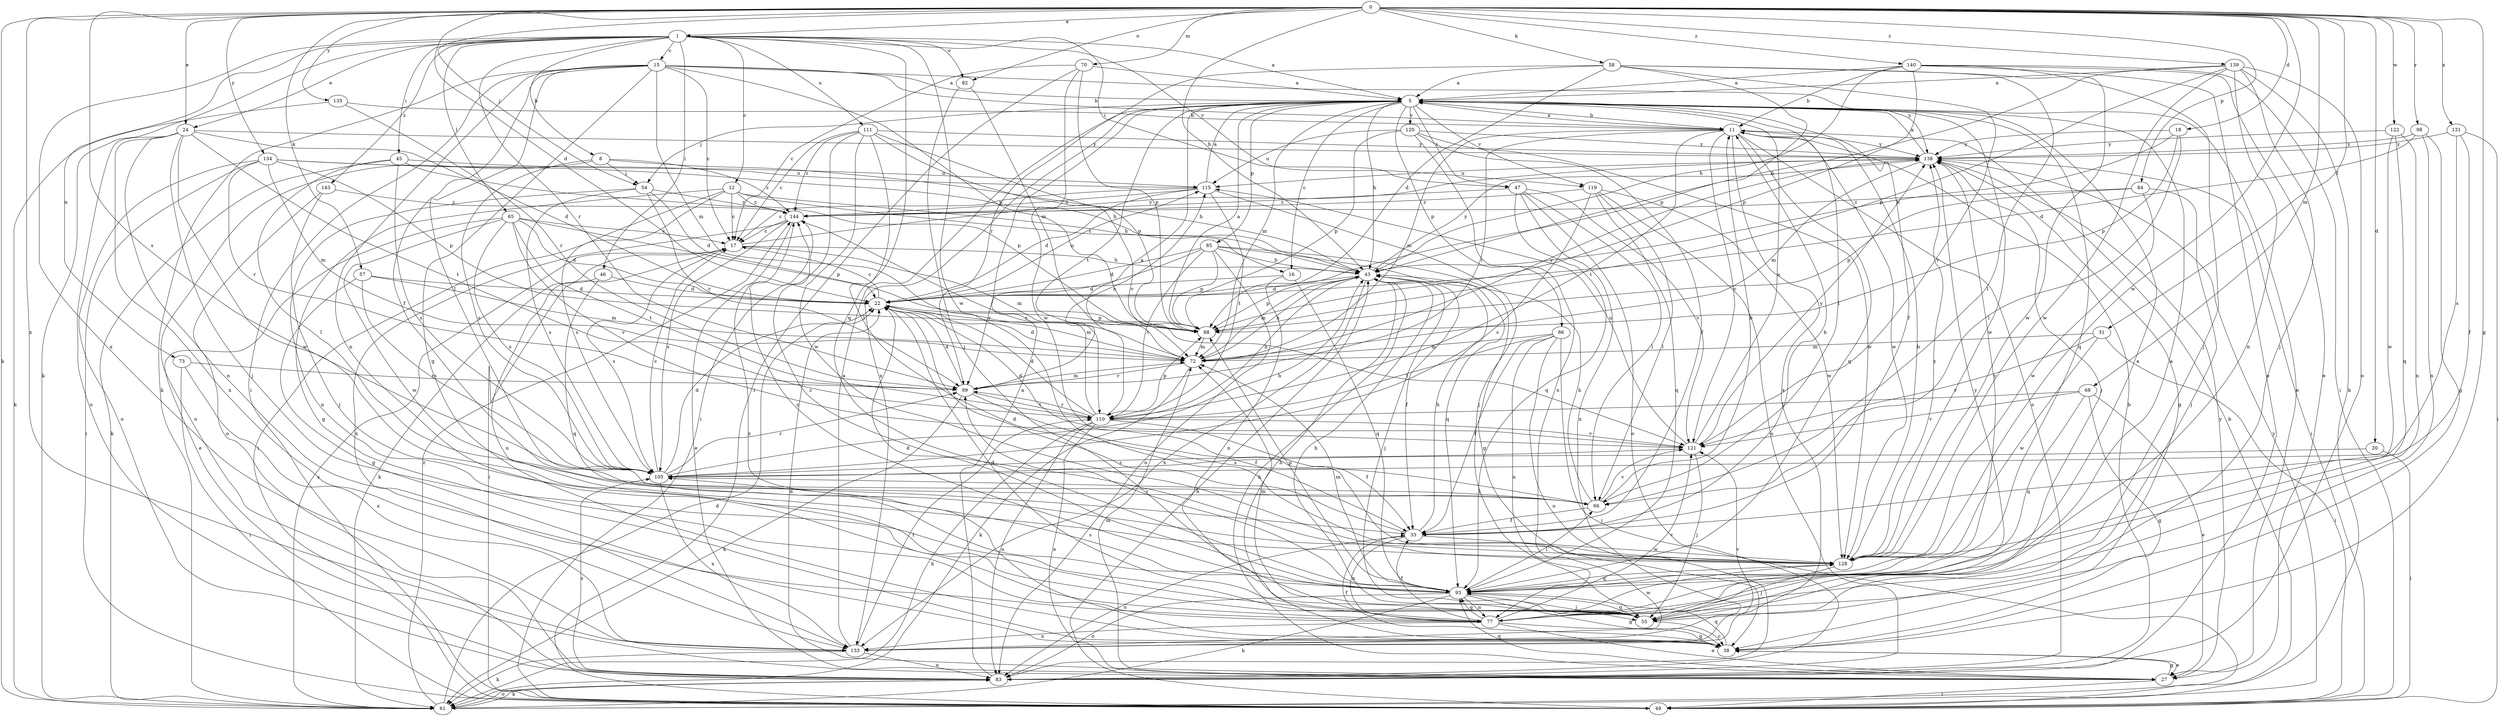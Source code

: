 strict digraph  {
0;
1;
5;
8;
11;
12;
15;
16;
17;
18;
20;
22;
24;
27;
31;
33;
38;
43;
45;
46;
47;
49;
54;
55;
57;
58;
61;
65;
66;
68;
70;
72;
73;
77;
82;
83;
84;
85;
86;
88;
93;
98;
99;
105;
110;
111;
115;
119;
120;
121;
122;
128;
131;
133;
134;
135;
138;
139;
140;
143;
144;
0 -> 1  [label=a];
0 -> 18  [label=d];
0 -> 20  [label=d];
0 -> 22  [label=d];
0 -> 24  [label=e];
0 -> 31  [label=f];
0 -> 38  [label=g];
0 -> 43  [label=h];
0 -> 54  [label=j];
0 -> 57  [label=k];
0 -> 58  [label=k];
0 -> 61  [label=k];
0 -> 68  [label=m];
0 -> 70  [label=m];
0 -> 82  [label=o];
0 -> 84  [label=p];
0 -> 98  [label=r];
0 -> 105  [label=s];
0 -> 122  [label=w];
0 -> 128  [label=w];
0 -> 131  [label=x];
0 -> 133  [label=x];
0 -> 134  [label=y];
0 -> 135  [label=y];
0 -> 139  [label=z];
0 -> 140  [label=z];
1 -> 5  [label=a];
1 -> 8  [label=b];
1 -> 12  [label=c];
1 -> 15  [label=c];
1 -> 24  [label=e];
1 -> 45  [label=i];
1 -> 46  [label=i];
1 -> 47  [label=i];
1 -> 61  [label=k];
1 -> 65  [label=l];
1 -> 73  [label=n];
1 -> 82  [label=o];
1 -> 93  [label=q];
1 -> 99  [label=r];
1 -> 111  [label=u];
1 -> 119  [label=v];
1 -> 128  [label=w];
1 -> 133  [label=x];
1 -> 143  [label=z];
5 -> 11  [label=b];
5 -> 16  [label=c];
5 -> 27  [label=e];
5 -> 33  [label=f];
5 -> 43  [label=h];
5 -> 47  [label=i];
5 -> 54  [label=j];
5 -> 66  [label=l];
5 -> 72  [label=m];
5 -> 85  [label=p];
5 -> 86  [label=p];
5 -> 93  [label=q];
5 -> 110  [label=t];
5 -> 119  [label=v];
5 -> 120  [label=v];
5 -> 128  [label=w];
5 -> 133  [label=x];
8 -> 43  [label=h];
8 -> 54  [label=j];
8 -> 83  [label=o];
8 -> 105  [label=s];
8 -> 144  [label=z];
11 -> 5  [label=a];
11 -> 72  [label=m];
11 -> 83  [label=o];
11 -> 93  [label=q];
11 -> 99  [label=r];
11 -> 110  [label=t];
11 -> 121  [label=v];
11 -> 128  [label=w];
11 -> 133  [label=x];
11 -> 138  [label=y];
12 -> 16  [label=c];
12 -> 17  [label=c];
12 -> 38  [label=g];
12 -> 43  [label=h];
12 -> 49  [label=i];
12 -> 105  [label=s];
12 -> 144  [label=z];
15 -> 5  [label=a];
15 -> 11  [label=b];
15 -> 17  [label=c];
15 -> 33  [label=f];
15 -> 38  [label=g];
15 -> 49  [label=i];
15 -> 61  [label=k];
15 -> 66  [label=l];
15 -> 72  [label=m];
15 -> 77  [label=n];
15 -> 88  [label=p];
15 -> 138  [label=y];
16 -> 22  [label=d];
16 -> 77  [label=n];
16 -> 93  [label=q];
17 -> 43  [label=h];
17 -> 49  [label=i];
17 -> 61  [label=k];
17 -> 72  [label=m];
17 -> 105  [label=s];
17 -> 138  [label=y];
18 -> 43  [label=h];
18 -> 66  [label=l];
18 -> 88  [label=p];
18 -> 138  [label=y];
20 -> 49  [label=i];
20 -> 105  [label=s];
22 -> 17  [label=c];
22 -> 72  [label=m];
22 -> 88  [label=p];
22 -> 115  [label=u];
24 -> 22  [label=d];
24 -> 55  [label=j];
24 -> 77  [label=n];
24 -> 83  [label=o];
24 -> 110  [label=t];
24 -> 128  [label=w];
24 -> 133  [label=x];
24 -> 138  [label=y];
27 -> 22  [label=d];
27 -> 38  [label=g];
27 -> 43  [label=h];
27 -> 49  [label=i];
27 -> 72  [label=m];
27 -> 93  [label=q];
27 -> 138  [label=y];
31 -> 49  [label=i];
31 -> 72  [label=m];
31 -> 121  [label=v];
31 -> 128  [label=w];
33 -> 11  [label=b];
33 -> 22  [label=d];
33 -> 43  [label=h];
33 -> 77  [label=n];
33 -> 83  [label=o];
33 -> 128  [label=w];
38 -> 27  [label=e];
38 -> 33  [label=f];
38 -> 43  [label=h];
38 -> 93  [label=q];
38 -> 144  [label=z];
43 -> 22  [label=d];
43 -> 33  [label=f];
43 -> 55  [label=j];
43 -> 72  [label=m];
43 -> 88  [label=p];
43 -> 133  [label=x];
43 -> 138  [label=y];
45 -> 61  [label=k];
45 -> 66  [label=l];
45 -> 88  [label=p];
45 -> 105  [label=s];
45 -> 115  [label=u];
46 -> 22  [label=d];
46 -> 77  [label=n];
46 -> 93  [label=q];
47 -> 66  [label=l];
47 -> 83  [label=o];
47 -> 93  [label=q];
47 -> 121  [label=v];
47 -> 133  [label=x];
47 -> 144  [label=z];
49 -> 43  [label=h];
49 -> 138  [label=y];
54 -> 22  [label=d];
54 -> 77  [label=n];
54 -> 99  [label=r];
54 -> 105  [label=s];
54 -> 144  [label=z];
55 -> 5  [label=a];
55 -> 22  [label=d];
55 -> 38  [label=c];
55 -> 43  [label=h];
55 -> 72  [label=m];
55 -> 93  [label=q];
57 -> 22  [label=d];
57 -> 38  [label=g];
57 -> 72  [label=m];
57 -> 105  [label=s];
58 -> 5  [label=a];
58 -> 22  [label=d];
58 -> 66  [label=l];
58 -> 88  [label=p];
58 -> 99  [label=r];
58 -> 121  [label=v];
58 -> 128  [label=w];
61 -> 11  [label=b];
61 -> 17  [label=c];
61 -> 22  [label=d];
61 -> 83  [label=o];
61 -> 144  [label=z];
65 -> 17  [label=c];
65 -> 22  [label=d];
65 -> 27  [label=e];
65 -> 88  [label=p];
65 -> 105  [label=s];
65 -> 110  [label=t];
65 -> 121  [label=v];
65 -> 128  [label=w];
66 -> 11  [label=b];
66 -> 33  [label=f];
66 -> 43  [label=h];
66 -> 121  [label=v];
68 -> 27  [label=e];
68 -> 38  [label=g];
68 -> 93  [label=q];
68 -> 110  [label=t];
68 -> 121  [label=v];
70 -> 5  [label=a];
70 -> 17  [label=c];
70 -> 49  [label=i];
70 -> 88  [label=p];
70 -> 128  [label=w];
72 -> 22  [label=d];
72 -> 43  [label=h];
72 -> 61  [label=k];
72 -> 99  [label=r];
72 -> 138  [label=y];
73 -> 49  [label=i];
73 -> 99  [label=r];
73 -> 133  [label=x];
77 -> 5  [label=a];
77 -> 27  [label=e];
77 -> 33  [label=f];
77 -> 38  [label=g];
77 -> 93  [label=q];
77 -> 121  [label=v];
77 -> 128  [label=w];
77 -> 133  [label=x];
77 -> 138  [label=y];
82 -> 55  [label=j];
82 -> 72  [label=m];
83 -> 5  [label=a];
83 -> 11  [label=b];
83 -> 61  [label=k];
83 -> 105  [label=s];
84 -> 55  [label=j];
84 -> 88  [label=p];
84 -> 128  [label=w];
84 -> 144  [label=z];
85 -> 22  [label=d];
85 -> 38  [label=g];
85 -> 43  [label=h];
85 -> 83  [label=o];
85 -> 88  [label=p];
85 -> 93  [label=q];
85 -> 99  [label=r];
85 -> 110  [label=t];
86 -> 33  [label=f];
86 -> 49  [label=i];
86 -> 72  [label=m];
86 -> 77  [label=n];
86 -> 83  [label=o];
86 -> 110  [label=t];
88 -> 5  [label=a];
88 -> 72  [label=m];
93 -> 22  [label=d];
93 -> 38  [label=g];
93 -> 55  [label=j];
93 -> 61  [label=k];
93 -> 66  [label=l];
93 -> 72  [label=m];
93 -> 77  [label=n];
93 -> 83  [label=o];
93 -> 88  [label=p];
93 -> 99  [label=r];
93 -> 105  [label=s];
93 -> 138  [label=y];
93 -> 144  [label=z];
98 -> 22  [label=d];
98 -> 38  [label=g];
98 -> 77  [label=n];
98 -> 138  [label=y];
99 -> 22  [label=d];
99 -> 33  [label=f];
99 -> 61  [label=k];
99 -> 72  [label=m];
99 -> 110  [label=t];
99 -> 115  [label=u];
105 -> 17  [label=c];
105 -> 22  [label=d];
105 -> 43  [label=h];
105 -> 66  [label=l];
105 -> 99  [label=r];
105 -> 133  [label=x];
110 -> 5  [label=a];
110 -> 22  [label=d];
110 -> 27  [label=e];
110 -> 33  [label=f];
110 -> 43  [label=h];
110 -> 61  [label=k];
110 -> 83  [label=o];
110 -> 88  [label=p];
110 -> 99  [label=r];
110 -> 121  [label=v];
110 -> 144  [label=z];
111 -> 17  [label=c];
111 -> 49  [label=i];
111 -> 66  [label=l];
111 -> 88  [label=p];
111 -> 121  [label=v];
111 -> 128  [label=w];
111 -> 138  [label=y];
111 -> 144  [label=z];
115 -> 5  [label=a];
115 -> 17  [label=c];
115 -> 22  [label=d];
115 -> 55  [label=j];
115 -> 110  [label=t];
115 -> 144  [label=z];
119 -> 66  [label=l];
119 -> 83  [label=o];
119 -> 93  [label=q];
119 -> 105  [label=s];
119 -> 128  [label=w];
119 -> 144  [label=z];
120 -> 33  [label=f];
120 -> 88  [label=p];
120 -> 115  [label=u];
120 -> 128  [label=w];
120 -> 133  [label=x];
120 -> 138  [label=y];
121 -> 5  [label=a];
121 -> 22  [label=d];
121 -> 55  [label=j];
121 -> 105  [label=s];
121 -> 115  [label=u];
121 -> 138  [label=y];
122 -> 77  [label=n];
122 -> 93  [label=q];
122 -> 128  [label=w];
122 -> 138  [label=y];
128 -> 11  [label=b];
128 -> 55  [label=j];
128 -> 93  [label=q];
128 -> 138  [label=y];
128 -> 144  [label=z];
131 -> 33  [label=f];
131 -> 49  [label=i];
131 -> 105  [label=s];
131 -> 138  [label=y];
133 -> 5  [label=a];
133 -> 61  [label=k];
133 -> 83  [label=o];
133 -> 110  [label=t];
133 -> 121  [label=v];
134 -> 43  [label=h];
134 -> 49  [label=i];
134 -> 72  [label=m];
134 -> 83  [label=o];
134 -> 88  [label=p];
134 -> 99  [label=r];
134 -> 115  [label=u];
135 -> 11  [label=b];
135 -> 61  [label=k];
135 -> 99  [label=r];
138 -> 5  [label=a];
138 -> 38  [label=g];
138 -> 49  [label=i];
138 -> 55  [label=j];
138 -> 72  [label=m];
138 -> 115  [label=u];
139 -> 5  [label=a];
139 -> 43  [label=h];
139 -> 55  [label=j];
139 -> 61  [label=k];
139 -> 77  [label=n];
139 -> 83  [label=o];
139 -> 88  [label=p];
139 -> 128  [label=w];
140 -> 5  [label=a];
140 -> 11  [label=b];
140 -> 27  [label=e];
140 -> 43  [label=h];
140 -> 49  [label=i];
140 -> 55  [label=j];
140 -> 83  [label=o];
140 -> 88  [label=p];
143 -> 55  [label=j];
143 -> 83  [label=o];
143 -> 144  [label=z];
144 -> 17  [label=c];
144 -> 27  [label=e];
144 -> 105  [label=s];
144 -> 133  [label=x];
}
